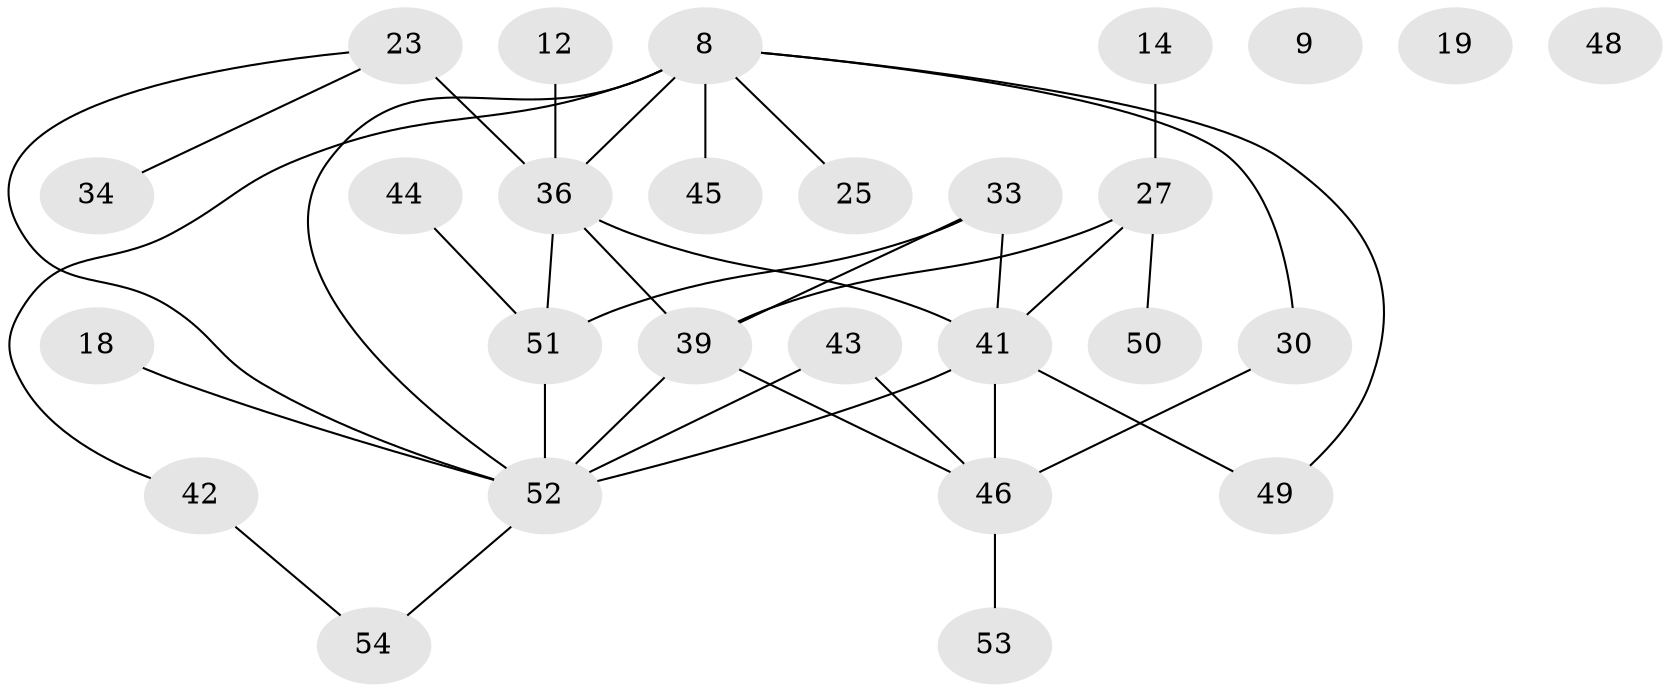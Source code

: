 // original degree distribution, {7: 0.037037037037037035, 2: 0.24074074074074073, 5: 0.09259259259259259, 4: 0.1111111111111111, 3: 0.2222222222222222, 1: 0.2037037037037037, 8: 0.018518518518518517, 0: 0.05555555555555555, 6: 0.018518518518518517}
// Generated by graph-tools (version 1.1) at 2025/40/03/09/25 04:40:10]
// undirected, 27 vertices, 35 edges
graph export_dot {
graph [start="1"]
  node [color=gray90,style=filled];
  8;
  9;
  12;
  14;
  18;
  19;
  23;
  25;
  27;
  30 [super="+15"];
  33 [super="+32"];
  34;
  36 [super="+31+20"];
  39 [super="+17+21"];
  41 [super="+26+1+40"];
  42 [super="+6"];
  43;
  44 [super="+7"];
  45;
  46 [super="+29+24"];
  48;
  49 [super="+11+37"];
  50 [super="+35"];
  51;
  52 [super="+13+22+47"];
  53;
  54;
  8 -- 25;
  8 -- 42;
  8 -- 45;
  8 -- 49;
  8 -- 52 [weight=2];
  8 -- 36;
  8 -- 30;
  12 -- 36;
  14 -- 27;
  18 -- 52;
  23 -- 34;
  23 -- 36 [weight=3];
  23 -- 52;
  27 -- 41 [weight=3];
  27 -- 39;
  27 -- 50;
  30 -- 46;
  33 -- 51;
  33 -- 41 [weight=3];
  33 -- 39;
  36 -- 41 [weight=2];
  36 -- 51;
  36 -- 39;
  39 -- 52;
  39 -- 46;
  41 -- 46 [weight=2];
  41 -- 52 [weight=4];
  41 -- 49;
  42 -- 54;
  43 -- 46;
  43 -- 52;
  44 -- 51;
  46 -- 53;
  51 -- 52 [weight=2];
  52 -- 54;
}
